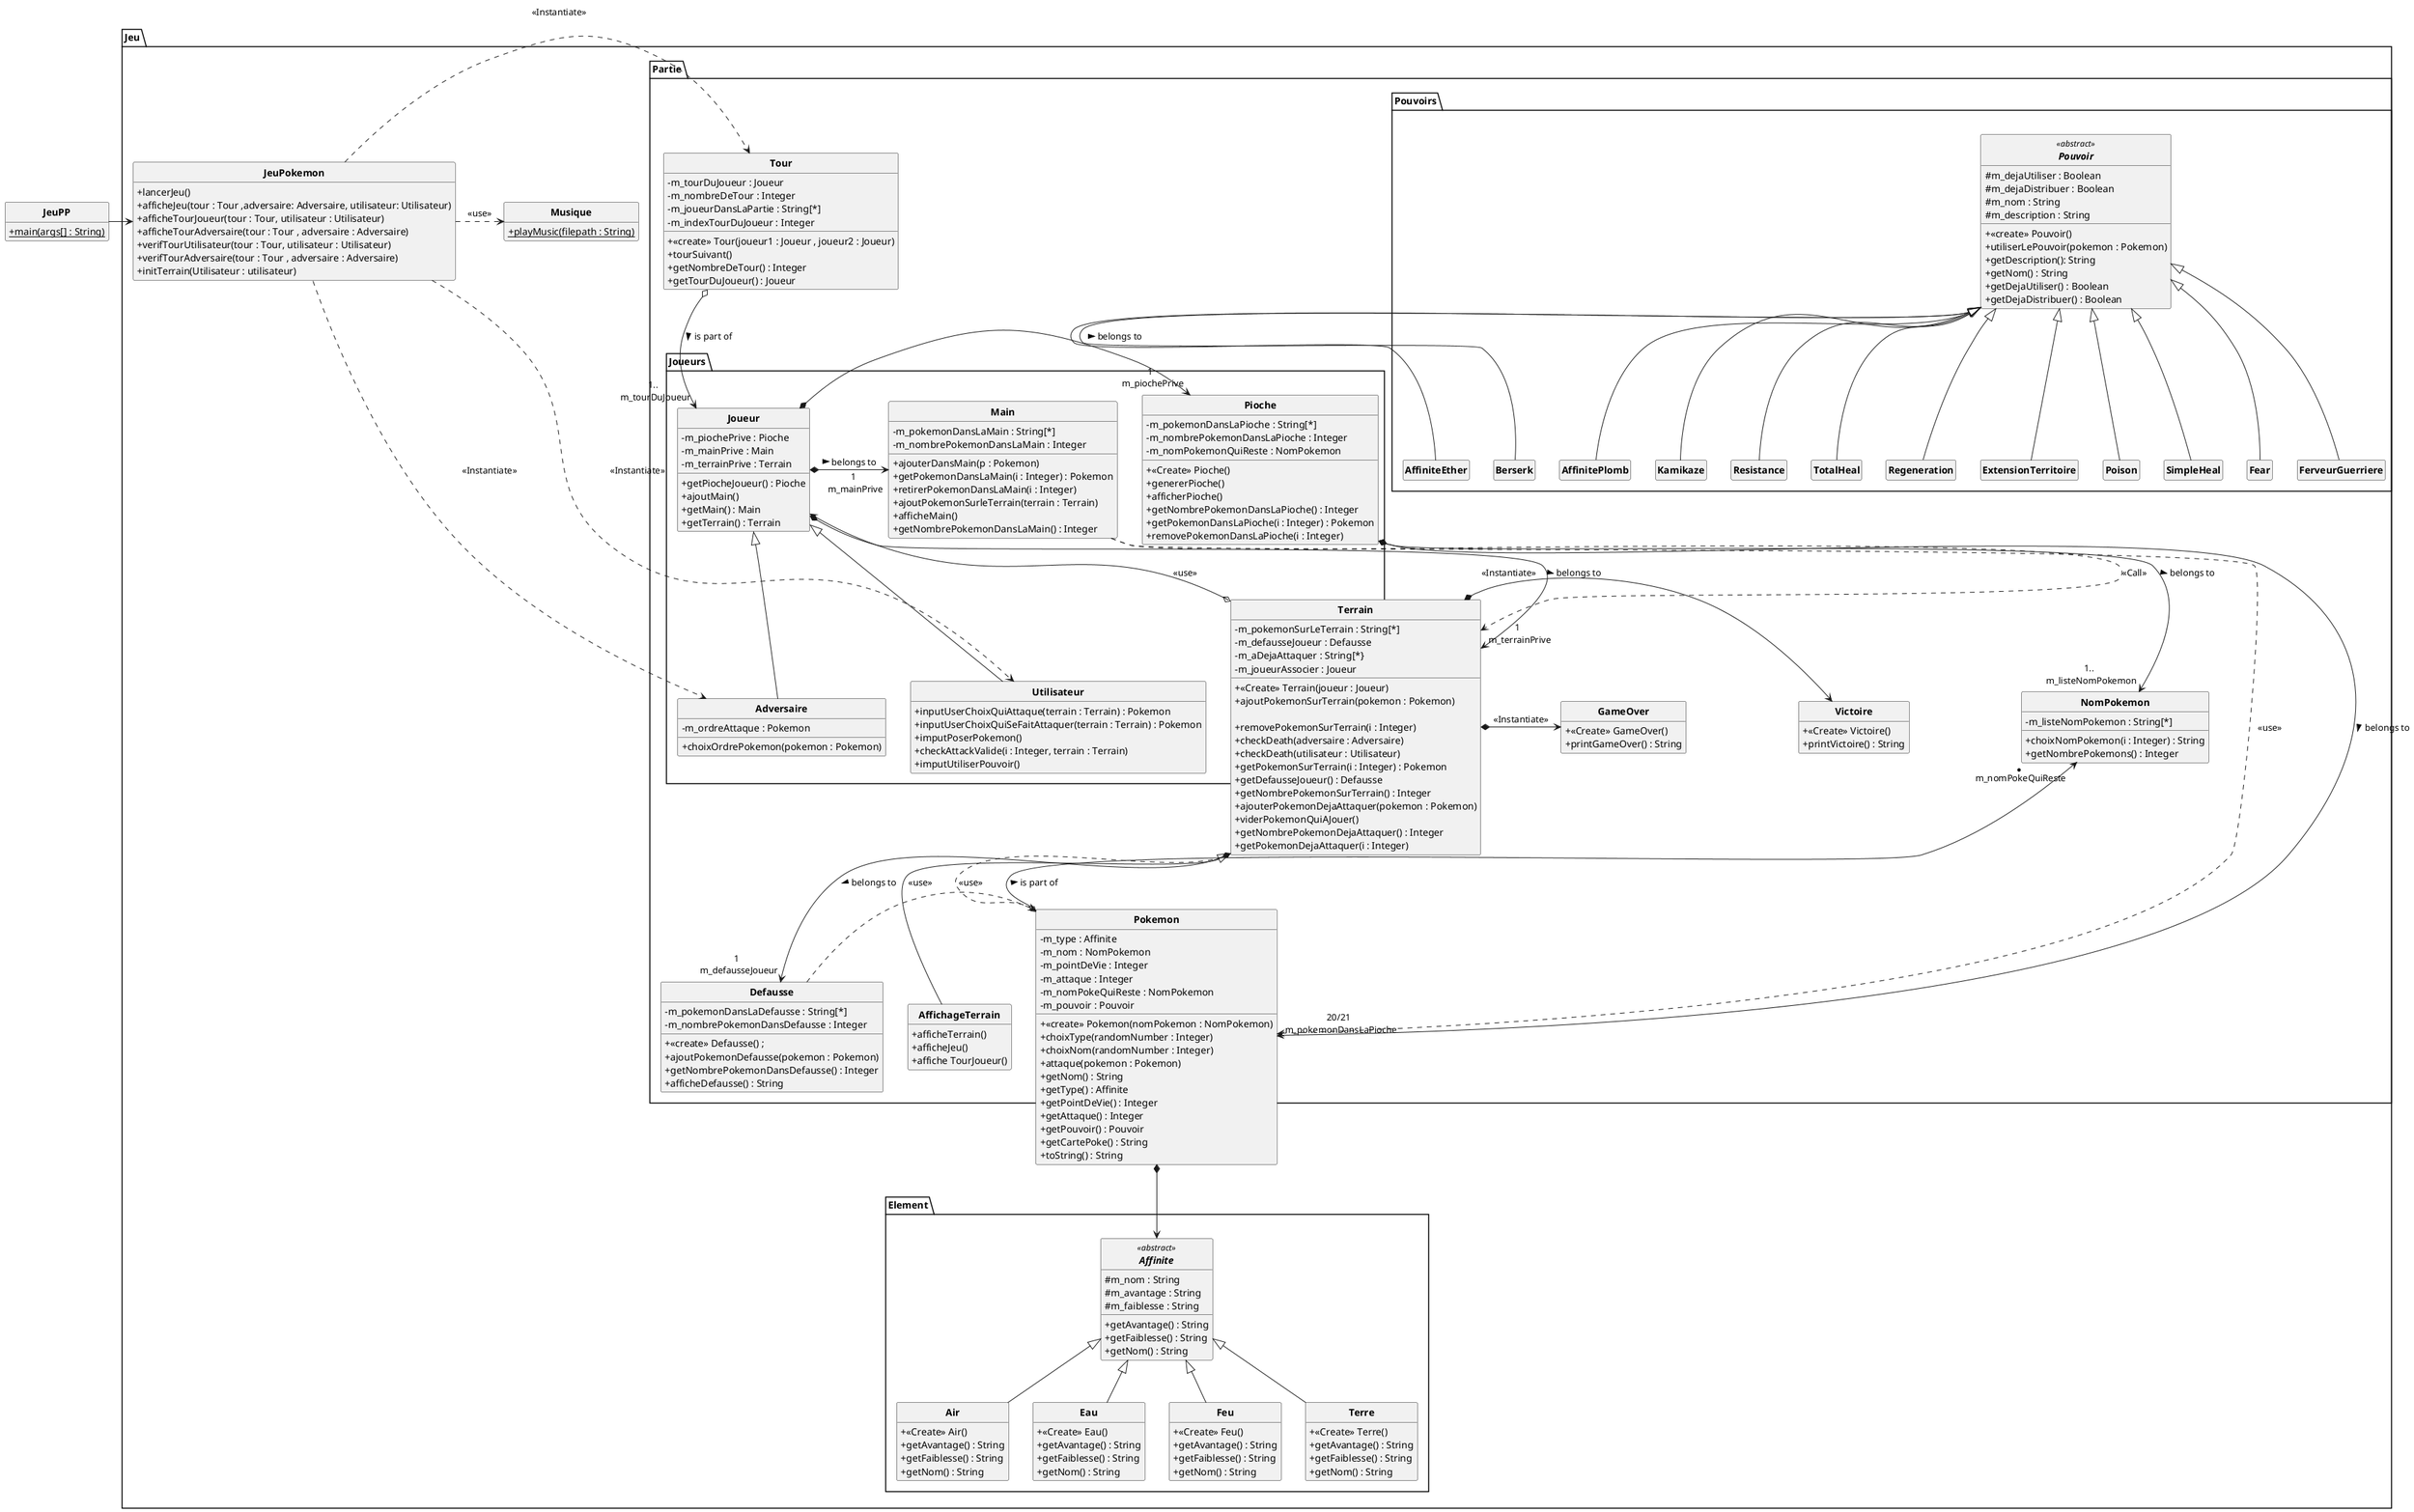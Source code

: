 @startuml
skinparam classAttributeIconSize 0
skinparam classFontStyle Bold
skinparam style strictuml
hide empty members


class JeuPP{
    + {static} main(args[] : String)
}

package Jeu
{
    class JeuPokemon
    {

        + lancerJeu()
        + afficheJeu(tour : Tour ,adversaire: Adversaire, utilisateur: Utilisateur)
        + afficheTourJoueur(tour : Tour, utilisateur : Utilisateur)
        + afficheTourAdversaire(tour : Tour , adversaire : Adversaire)
        + verifTourUtilisateur(tour : Tour, utilisateur : Utilisateur)
        + verifTourAdversaire(tour : Tour , adversaire : Adversaire)
        + initTerrain(Utilisateur : utilisateur)


    }
    class Pokemon
    {
        - m_type : Affinite
        - m_nom : NomPokemon
        - m_pointDeVie : Integer
        - m_attaque : Integer
        - m_nomPokeQuiReste : NomPokemon
        - m_pouvoir : Pouvoir

        + <<create>> Pokemon(nomPokemon : NomPokemon)
        + choixType(randomNumber : Integer)
        + choixNom(randomNumber : Integer)
        + attaque(pokemon : Pokemon)
        + getNom() : String
        + getType() : Affinite
        + getPointDeVie() : Integer
        + getAttaque() : Integer
        + getPouvoir() : Pouvoir
        + getCartePoke() : String
        + toString() : String

    }
    class Musique{
        +  {static} playMusic(filepath : String)
    }

    package Element
    {
        abstract class Affinite <<abstract>>
        {
            # m_nom : String
            # m_avantage : String
            # m_faiblesse : String

            + getAvantage() : String
            + getFaiblesse() : String
            + getNom() : String
        }
        class Air extends Affinite
        {
            + <<Create>> Air()
            + getAvantage() : String
            + getFaiblesse() : String
            + getNom() : String
        }
        class Eau extends Affinite
        {
            + <<Create>> Eau()
            + getAvantage() : String
            + getFaiblesse() : String
            + getNom() : String
        }
        class Feu extends Affinite
        {
            + <<Create>> Feu()
            + getAvantage() : String
            + getFaiblesse() : String
            + getNom() : String
        }
        class Terre extends Affinite
        {
            + <<Create>> Terre()
            + getAvantage() : String
            + getFaiblesse() : String
            + getNom() : String
        }
    }

    package Partie
    {

        class Defausse
        {
            - m_pokemonDansLaDefausse : String[*]
            - m_nombrePokemonDansDefausse : Integer

            + <<create>> Defausse() ;
            + ajoutPokemonDefausse(pokemon : Pokemon)
            + getNombrePokemonDansDefausse() : Integer
            + afficheDefausse() : String
        }
        class GameOver{
            + <<Create>> GameOver()
            + printGameOver() : String
        }
        class NomPokemon{
            - m_listeNomPokemon : String[*]
            + choixNomPokemon(i : Integer) : String
            + getNombrePokemons() : Integer
        }
        class Terrain
        {
            - m_pokemonSurLeTerrain : String[*]
            - m_defausseJoueur : Defausse
            - m_aDejaAttaquer : String[*}
            - m_joueurAssocier : Joueur

            + <<Create>> Terrain(joueur : Joueur)
            + ajoutPokemonSurTerrain(pokemon : Pokemon)

            + removePokemonSurTerrain(i : Integer)
            + checkDeath(adversaire : Adversaire)
            + checkDeath(utilisateur : Utilisateur)
            + getPokemonSurTerrain(i : Integer) : Pokemon
            + getDefausseJoueur() : Defausse
            + getNombrePokemonSurTerrain() : Integer
            + ajouterPokemonDejaAttaquer(pokemon : Pokemon)
            + viderPokemonQuiAJouer()
            + getNombrePokemonDejaAttaquer() : Integer
            + getPokemonDejaAttaquer(i : Integer)
        }

        class AffichageTerrain extends Terrain{
              + afficheTerrain()
              + afficheJeu()
              + affiche TourJoueur()
        }


        class Tour
        {
            - m_tourDuJoueur : Joueur
            - m_nombreDeTour : Integer
            - m_joueurDansLaPartie : String[*]
            - m_indexTourDuJoueur : Integer

            + <<create>> Tour(joueur1 : Joueur , joueur2 : Joueur)
            + tourSuivant()
            + getNombreDeTour() : Integer
            + getTourDuJoueur() : Joueur
        }
        class Victoire{
            + <<Create>> Victoire()
            + printVictoire() : String
        }
        package Pouvoirs
        {
            abstract class Pouvoir <<abstract>>
            {
                # m_dejaUtiliser : Boolean
                # m_dejaDistribuer : Boolean
                # m_nom : String
                # m_description : String

                + <<create>> Pouvoir()
                + utiliserLePouvoir(pokemon : Pokemon)
                + getDescription(): String
                + getNom() : String
                + getDejaUtiliser() : Boolean
                + getDejaDistribuer() : Boolean
            }


            class AffiniteEther extends Pouvoir{}
            class AffinitePlomb extends Pouvoir{}
            class ExtensionTerritoire extends Pouvoir{}
            class Kamikaze extends Pouvoir{}
            class TotalHeal extends Pouvoir{}
            class SimpleHeal extends Pouvoir{}
            class Regeneration extends Pouvoir{}
            class Poison extends Pouvoir{}
            class Fear extends Pouvoir{}
            class Berserk extends Pouvoir{}
            class Resistance extends Pouvoir{}
            class FerveurGuerriere extends Pouvoir{}


        }


        package Joueurs
        {
            class Joueur
            {

                - m_piochePrive : Pioche
                - m_mainPrive : Main
                - m_terrainPrive : Terrain

                + getPiocheJoueur() : Pioche
                + ajoutMain()
                + getMain() : Main
                + getTerrain() : Terrain
            }
            class Adversaire extends Joueur
            {
                - m_ordreAttaque : Pokemon

                + choixOrdrePokemon(pokemon : Pokemon)
            }
            class Utilisateur extends Joueur
            {
                + inputUserChoixQuiAttaque(terrain : Terrain) : Pokemon
                + inputUserChoixQuiSeFaitAttaquer(terrain : Terrain) : Pokemon
                + imputPoserPokemon()
                + checkAttackValide(i : Integer, terrain : Terrain)
                + imputUtiliserPouvoir() 
            }
            class Main
            {
                - m_pokemonDansLaMain : String[*]
                - m_nombrePokemonDansLaMain : Integer

                + ajouterDansMain(p : Pokemon)
                + getPokemonDansLaMain(i : Integer) : Pokemon
                + retirerPokemonDansLaMain(i : Integer)
                + ajoutPokemonSurleTerrain(terrain : Terrain)
                + afficheMain()
                + getNombrePokemonDansLaMain() : Integer
            }
            class Pioche
            {
                - m_pokemonDansLaPioche : String[*]
                - m_nombrePokemonDansLaPioche : Integer
                - m_nomPokemonQuiReste : NomPokemon

                + <<Create>> Pioche()
                + genererPioche()
                + afficherPioche()
                + getNombrePokemonDansLaPioche() : Integer
                + getPokemonDansLaPioche(i : Integer) : Pokemon
                + removePokemonDansLaPioche(i : Integer)
            }

        }
    }

    JeuPP -> JeuPokemon

    JeuPokemon .-down-> Adversaire : <<Instantiate>>
    JeuPokemon .-down-> Utilisateur : <<Instantiate>>
    JeuPokemon .> Tour : <<Instantiate>>
    JeuPokemon .> Musique : <<use>>


    Joueur *--> "1 \n m_terrainPrive" Terrain : belongs to >
    Joueur *-> "1 \n m_piochePrive" Pioche : belongs to >
    Joueur *-> "1 \n m_mainPrive" Main : belongs to >

    Terrain *--> "1 \n m_defausseJoueur" Defausse : belongs to >
    Terrain o-up-> Joueur : <<use>>
    Terrain .-> Pokemon : <<use>>
    Terrain *-> GameOver : <<Instantiate>>
    Terrain *-> Victoire : <<Instantiate>>

    Defausse .-> Pokemon : <<use>>

    Tour o-down-> "1.. \n m_tourDuJoueur" Joueur : is part of >

    Pioche *-> "20/21 \n m_pokemonDansLaPioche"Pokemon : belongs to >
    Pioche *--> "1.. \n m_listeNomPokemon"NomPokemon : belongs to >

    Main .> Pokemon : <<use>>
    Main .> Terrain : <<Call>>

    Pokemon *--> Affinite
    Pokemon o-> "* \n m_nomPokeQuiReste"NomPokemon :  is part of >

}

@enduml